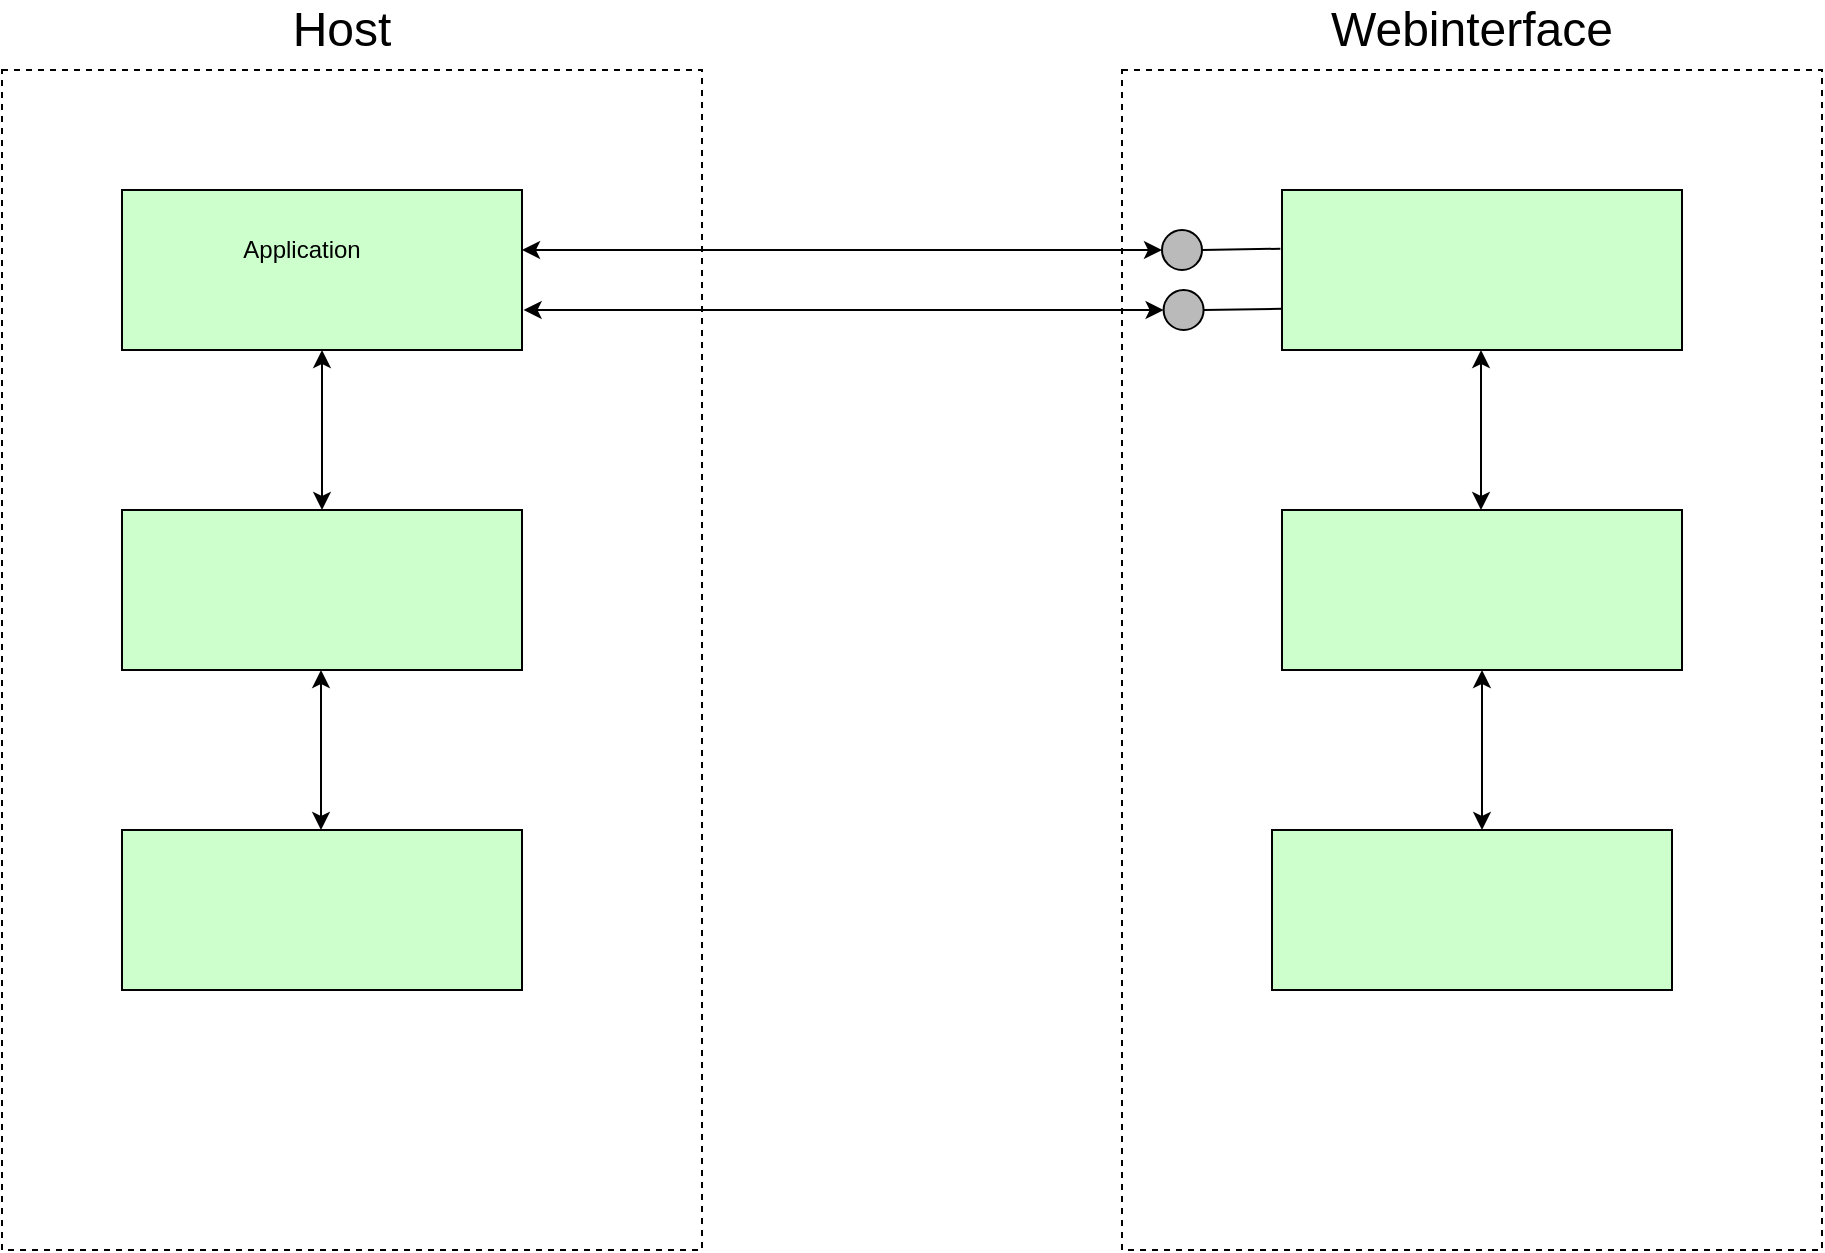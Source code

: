 <mxfile version="14.6.6" type="device"><diagram name="Page-1" id="efa7a0a1-bf9b-a30e-e6df-94a7791c09e9"><mxGraphModel dx="1185" dy="588" grid="1" gridSize="10" guides="1" tooltips="1" connect="1" arrows="1" fold="1" page="1" pageScale="1" pageWidth="826" pageHeight="1169" background="#ffffff" math="0" shadow="0"><root><mxCell id="0"/><mxCell id="1" parent="0"/><mxCell id="StjZqoTixcbe_ZvyBtT--118" value="" style="rounded=0;whiteSpace=wrap;html=1;fillColor=none;dashed=1;" vertex="1" parent="1"><mxGeometry x="590" y="80" width="350" height="590" as="geometry"/></mxCell><mxCell id="StjZqoTixcbe_ZvyBtT--115" value="" style="rounded=0;whiteSpace=wrap;html=1;fillColor=none;dashed=1;" vertex="1" parent="1"><mxGeometry x="30" y="80" width="350" height="590" as="geometry"/></mxCell><mxCell id="StjZqoTixcbe_ZvyBtT--114" value="" style="rounded=0;whiteSpace=wrap;html=1;fillColor=#CCFFCC;" vertex="1" parent="1"><mxGeometry x="90" y="140" width="200" height="80" as="geometry"/></mxCell><mxCell id="StjZqoTixcbe_ZvyBtT--116" value="&lt;font style=&quot;font-size: 24px&quot;&gt;Host&lt;/font&gt;" style="text;html=1;strokeColor=none;fillColor=none;align=center;verticalAlign=middle;whiteSpace=wrap;rounded=0;dashed=1;" vertex="1" parent="1"><mxGeometry x="180" y="50" width="40" height="20" as="geometry"/></mxCell><mxCell id="StjZqoTixcbe_ZvyBtT--117" value="Application" style="text;html=1;strokeColor=none;fillColor=none;align=center;verticalAlign=middle;whiteSpace=wrap;rounded=0;dashed=1;" vertex="1" parent="1"><mxGeometry x="160" y="160" width="40" height="20" as="geometry"/></mxCell><mxCell id="StjZqoTixcbe_ZvyBtT--119" value="&lt;font style=&quot;font-size: 24px&quot;&gt;Webinterface&lt;/font&gt;" style="text;html=1;strokeColor=none;fillColor=none;align=center;verticalAlign=middle;whiteSpace=wrap;rounded=0;dashed=1;" vertex="1" parent="1"><mxGeometry x="745" y="50" width="40" height="20" as="geometry"/></mxCell><mxCell id="StjZqoTixcbe_ZvyBtT--120" value="" style="rounded=0;whiteSpace=wrap;html=1;fillColor=#CCFFCC;" vertex="1" parent="1"><mxGeometry x="670" y="140" width="200" height="80" as="geometry"/></mxCell><mxCell id="StjZqoTixcbe_ZvyBtT--121" value="" style="rounded=0;whiteSpace=wrap;html=1;fillColor=#CCFFCC;" vertex="1" parent="1"><mxGeometry x="670" y="300" width="200" height="80" as="geometry"/></mxCell><mxCell id="StjZqoTixcbe_ZvyBtT--122" value="" style="rounded=0;whiteSpace=wrap;html=1;fillColor=#CCFFCC;" vertex="1" parent="1"><mxGeometry x="90" y="300" width="200" height="80" as="geometry"/></mxCell><mxCell id="StjZqoTixcbe_ZvyBtT--123" value="" style="rounded=0;whiteSpace=wrap;html=1;fillColor=#CCFFCC;" vertex="1" parent="1"><mxGeometry x="90" y="460" width="200" height="80" as="geometry"/></mxCell><mxCell id="StjZqoTixcbe_ZvyBtT--124" value="" style="rounded=0;whiteSpace=wrap;html=1;fillColor=#CCFFCC;" vertex="1" parent="1"><mxGeometry x="665" y="460" width="200" height="80" as="geometry"/></mxCell><mxCell id="StjZqoTixcbe_ZvyBtT--125" value="" style="endArrow=classic;startArrow=classic;html=1;entryX=0.5;entryY=1;entryDx=0;entryDy=0;exitX=0.5;exitY=0;exitDx=0;exitDy=0;" edge="1" parent="1" source="StjZqoTixcbe_ZvyBtT--122" target="StjZqoTixcbe_ZvyBtT--114"><mxGeometry width="50" height="50" relative="1" as="geometry"><mxPoint x="680" y="400" as="sourcePoint"/><mxPoint x="730" y="350" as="targetPoint"/></mxGeometry></mxCell><mxCell id="StjZqoTixcbe_ZvyBtT--126" value="" style="endArrow=classic;startArrow=classic;html=1;entryX=0.5;entryY=1;entryDx=0;entryDy=0;exitX=0.5;exitY=0;exitDx=0;exitDy=0;" edge="1" parent="1"><mxGeometry width="50" height="50" relative="1" as="geometry"><mxPoint x="189.5" y="460" as="sourcePoint"/><mxPoint x="189.5" y="380" as="targetPoint"/></mxGeometry></mxCell><mxCell id="StjZqoTixcbe_ZvyBtT--127" value="" style="endArrow=classic;startArrow=classic;html=1;entryX=0.5;entryY=1;entryDx=0;entryDy=0;exitX=0.5;exitY=0;exitDx=0;exitDy=0;" edge="1" parent="1"><mxGeometry width="50" height="50" relative="1" as="geometry"><mxPoint x="769.5" y="300" as="sourcePoint"/><mxPoint x="769.5" y="220" as="targetPoint"/></mxGeometry></mxCell><mxCell id="StjZqoTixcbe_ZvyBtT--128" value="" style="endArrow=classic;startArrow=classic;html=1;entryX=0.5;entryY=1;entryDx=0;entryDy=0;exitX=0.5;exitY=0;exitDx=0;exitDy=0;" edge="1" parent="1"><mxGeometry width="50" height="50" relative="1" as="geometry"><mxPoint x="770" y="460" as="sourcePoint"/><mxPoint x="770" y="380" as="targetPoint"/></mxGeometry></mxCell><mxCell id="StjZqoTixcbe_ZvyBtT--129" value="" style="endArrow=classic;startArrow=classic;html=1;exitX=0.5;exitY=0;exitDx=0;exitDy=0;entryX=0;entryY=0.5;entryDx=0;entryDy=0;" edge="1" parent="1" target="StjZqoTixcbe_ZvyBtT--130"><mxGeometry width="50" height="50" relative="1" as="geometry"><mxPoint x="290" y="170" as="sourcePoint"/><mxPoint x="610" y="170" as="targetPoint"/></mxGeometry></mxCell><mxCell id="StjZqoTixcbe_ZvyBtT--130" value="" style="ellipse;whiteSpace=wrap;html=1;aspect=fixed;fillColor=#BABABA;" vertex="1" parent="1"><mxGeometry x="610" y="160" width="20" height="20" as="geometry"/></mxCell><mxCell id="StjZqoTixcbe_ZvyBtT--132" value="" style="endArrow=none;html=1;exitX=1;exitY=0.5;exitDx=0;exitDy=0;entryX=-0.004;entryY=0.367;entryDx=0;entryDy=0;entryPerimeter=0;" edge="1" parent="1" source="StjZqoTixcbe_ZvyBtT--130" target="StjZqoTixcbe_ZvyBtT--120"><mxGeometry width="50" height="50" relative="1" as="geometry"><mxPoint x="680" y="400" as="sourcePoint"/><mxPoint x="730" y="350" as="targetPoint"/></mxGeometry></mxCell><mxCell id="StjZqoTixcbe_ZvyBtT--138" value="" style="endArrow=classic;startArrow=classic;html=1;exitX=0.5;exitY=0;exitDx=0;exitDy=0;entryX=0;entryY=0.5;entryDx=0;entryDy=0;" edge="1" parent="1" target="StjZqoTixcbe_ZvyBtT--139"><mxGeometry width="50" height="50" relative="1" as="geometry"><mxPoint x="290.8" y="200" as="sourcePoint"/><mxPoint x="610.8" y="200" as="targetPoint"/></mxGeometry></mxCell><mxCell id="StjZqoTixcbe_ZvyBtT--139" value="" style="ellipse;whiteSpace=wrap;html=1;aspect=fixed;fillColor=#BABABA;" vertex="1" parent="1"><mxGeometry x="610.8" y="190" width="20" height="20" as="geometry"/></mxCell><mxCell id="StjZqoTixcbe_ZvyBtT--140" value="" style="endArrow=none;html=1;exitX=1;exitY=0.5;exitDx=0;exitDy=0;entryX=-0.004;entryY=0.367;entryDx=0;entryDy=0;entryPerimeter=0;" edge="1" parent="1" source="StjZqoTixcbe_ZvyBtT--139"><mxGeometry width="50" height="50" relative="1" as="geometry"><mxPoint x="680.8" y="430" as="sourcePoint"/><mxPoint x="670.0" y="199.36" as="targetPoint"/></mxGeometry></mxCell></root></mxGraphModel></diagram></mxfile>